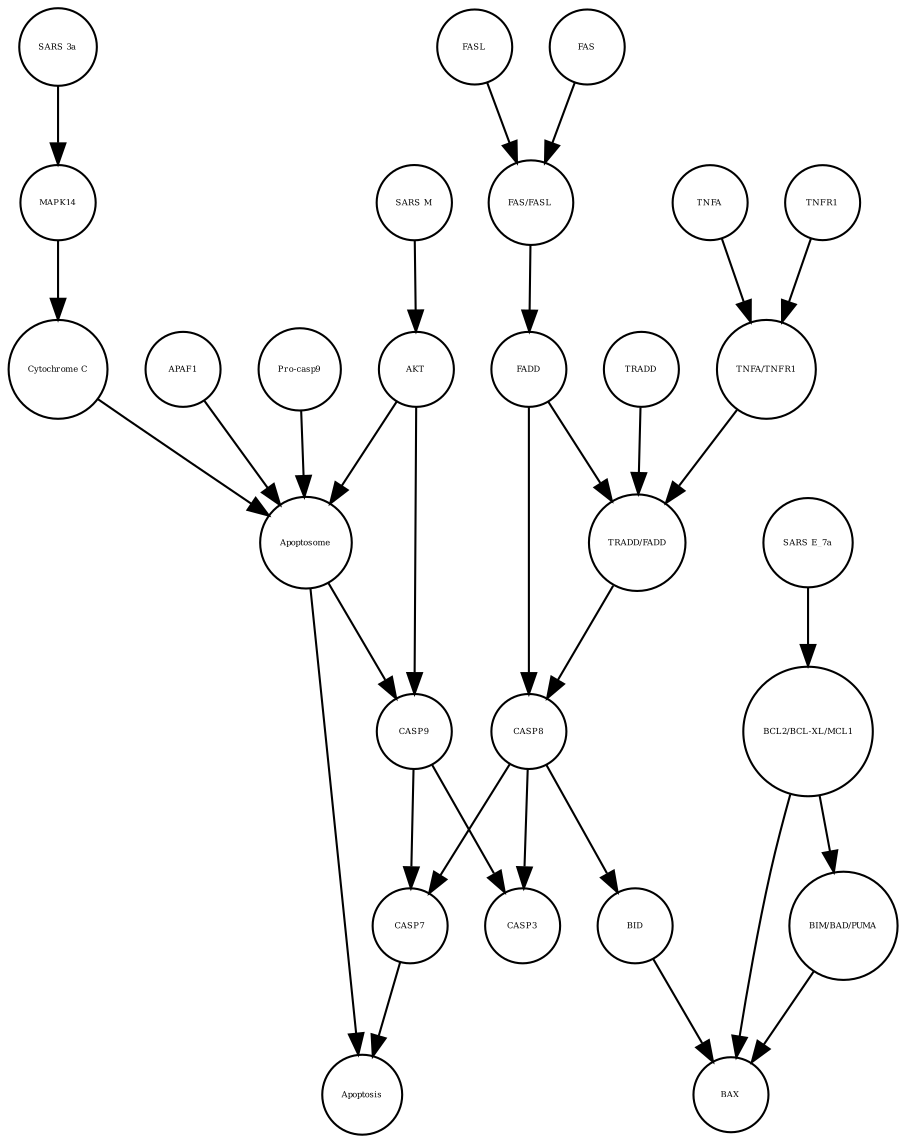 strict digraph  {
CASP7 [annotation="", bipartite=0, cls=macromolecule, fontsize=4, label=CASP7, shape=circle];
Apoptosis [annotation="", bipartite=0, cls=phenotype, fontsize=4, label=Apoptosis, shape=circle];
Apoptosome [annotation="", bipartite=0, cls=complex, fontsize=4, label=Apoptosome, shape=circle];
"BCL2/BCL-XL/MCL1" [annotation="", bipartite=0, cls=complex, fontsize=4, label="BCL2/BCL-XL/MCL1", shape=circle];
"SARS E_7a" [annotation="", bipartite=0, cls=macromolecule, fontsize=4, label="SARS E_7a", shape=circle];
TRADD [annotation="", bipartite=0, cls=macromolecule, fontsize=4, label=TRADD, shape=circle];
"BIM/BAD/PUMA" [annotation="", bipartite=0, cls=complex, fontsize=4, label="BIM/BAD/PUMA", shape=circle];
"SARS M" [annotation="", bipartite=0, cls=macromolecule, fontsize=4, label="SARS M", shape=circle];
"TRADD/FADD" [annotation="", bipartite=0, cls=complex, fontsize=4, label="TRADD/FADD", shape=circle];
AKT [annotation="", bipartite=0, cls=macromolecule, fontsize=4, label=AKT, shape=circle];
BAX [annotation="", bipartite=0, cls=macromolecule, fontsize=4, label=BAX, shape=circle];
"TNFA/TNFR1" [annotation="", bipartite=0, cls=complex, fontsize=4, label="TNFA/TNFR1", shape=circle];
MAPK14 [annotation="", bipartite=0, cls=macromolecule, fontsize=4, label=MAPK14, shape=circle];
FAS [annotation="", bipartite=0, cls=macromolecule, fontsize=4, label=FAS, shape=circle];
FASL [annotation="", bipartite=0, cls=macromolecule, fontsize=4, label=FASL, shape=circle];
BID [annotation="", bipartite=0, cls=macromolecule, fontsize=4, label=BID, shape=circle];
CASP3 [annotation="", bipartite=0, cls=macromolecule, fontsize=4, label=CASP3, shape=circle];
"Pro-casp9" [annotation="", bipartite=0, cls=macromolecule, fontsize=4, label="Pro-casp9", shape=circle];
"SARS 3a" [annotation="", bipartite=0, cls=macromolecule, fontsize=4, label="SARS 3a", shape=circle];
CASP9 [annotation="", bipartite=0, cls=macromolecule, fontsize=4, label=CASP9, shape=circle];
APAF1 [annotation="", bipartite=0, cls=macromolecule, fontsize=4, label=APAF1, shape=circle];
TNFA [annotation="", bipartite=0, cls=macromolecule, fontsize=4, label=TNFA, shape=circle];
"Cytochrome C" [annotation="", bipartite=0, cls=macromolecule, fontsize=4, label="Cytochrome C", shape=circle];
FADD [annotation="", bipartite=0, cls=macromolecule, fontsize=4, label=FADD, shape=circle];
"FAS/FASL" [annotation="", bipartite=0, cls=complex, fontsize=4, label="FAS/FASL", shape=circle];
CASP8 [annotation="", bipartite=0, cls=macromolecule, fontsize=4, label=CASP8, shape=circle];
TNFR1 [annotation="", bipartite=0, cls=macromolecule, fontsize=4, label=TNFR1, shape=circle];
CASP7 -> Apoptosis  [annotation="", interaction_type=stimulation];
Apoptosome -> Apoptosis  [annotation="", interaction_type=stimulation];
Apoptosome -> CASP9  [annotation="urn_miriam_kegg.pathway_hsa04210", interaction_type=catalysis];
"BCL2/BCL-XL/MCL1" -> BAX  [annotation=urn_miriam_pubmed_31226023, interaction_type=inhibition];
"BCL2/BCL-XL/MCL1" -> "BIM/BAD/PUMA"  [annotation="", interaction_type=inhibition];
"SARS E_7a" -> "BCL2/BCL-XL/MCL1"  [annotation="", interaction_type=inhibition];
TRADD -> "TRADD/FADD"  [annotation="", interaction_type=production];
"BIM/BAD/PUMA" -> BAX  [annotation=urn_miriam_pubmed_31226023, interaction_type=catalysis];
"SARS M" -> AKT  [annotation=urn_miriam_pubmed_31226023, interaction_type=inhibition];
"TRADD/FADD" -> CASP8  [annotation="urn_miriam_kegg.pathway_hsa04210", interaction_type=catalysis];
AKT -> Apoptosome  [annotation="urn_miriam_kegg.pathway_hsa04210", interaction_type=inhibition];
AKT -> CASP9  [annotation="urn_miriam_kegg.pathway_hsa04210", interaction_type=inhibition];
"TNFA/TNFR1" -> "TRADD/FADD"  [annotation="urn_miriam_kegg.pathway_hsa04210", interaction_type=catalysis];
MAPK14 -> "Cytochrome C"  [annotation="urn_miriam_kegg.pathway_hsa04210|urn_miriam_pubmed_31226023", interaction_type=catalysis];
FAS -> "FAS/FASL"  [annotation="", interaction_type=production];
FASL -> "FAS/FASL"  [annotation="", interaction_type=production];
BID -> BAX  [annotation=urn_miriam_pubmed_31226023, interaction_type=catalysis];
"Pro-casp9" -> Apoptosome  [annotation="", interaction_type=production];
"SARS 3a" -> MAPK14  [annotation=urn_miriam_pubmed_31226023, interaction_type=catalysis];
CASP9 -> CASP3  [annotation="urn_miriam_kegg.pathway_hsa04210", interaction_type=catalysis];
CASP9 -> CASP7  [annotation="urn_miriam_kegg.pathway_hsa04210", interaction_type=catalysis];
APAF1 -> Apoptosome  [annotation="", interaction_type=production];
TNFA -> "TNFA/TNFR1"  [annotation="", interaction_type=production];
"Cytochrome C" -> Apoptosome  [annotation="", interaction_type=production];
FADD -> CASP8  [annotation="urn_miriam_kegg.pathway_hsa04210", interaction_type=catalysis];
FADD -> "TRADD/FADD"  [annotation="", interaction_type=production];
"FAS/FASL" -> FADD  [annotation="urn_miriam_kegg.pathway_hsa04210", interaction_type=catalysis];
CASP8 -> BID  [annotation="urn_miriam_kegg.pathway_hsa04210", interaction_type=catalysis];
CASP8 -> CASP3  [annotation="urn_miriam_kegg.pathway_hsa04210", interaction_type=catalysis];
CASP8 -> CASP7  [annotation="urn_miriam_kegg.pathway_hsa04210", interaction_type=catalysis];
TNFR1 -> "TNFA/TNFR1"  [annotation="", interaction_type=production];
}
